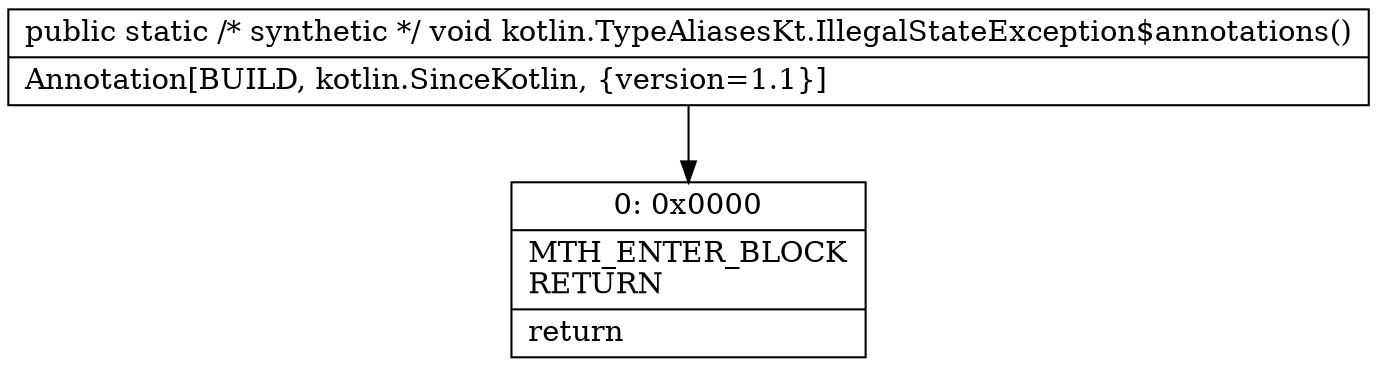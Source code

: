 digraph "CFG forkotlin.TypeAliasesKt.IllegalStateException$annotations()V" {
Node_0 [shape=record,label="{0\:\ 0x0000|MTH_ENTER_BLOCK\lRETURN\l|return\l}"];
MethodNode[shape=record,label="{public static \/* synthetic *\/ void kotlin.TypeAliasesKt.IllegalStateException$annotations()  | Annotation[BUILD, kotlin.SinceKotlin, \{version=1.1\}]\l}"];
MethodNode -> Node_0;
}

